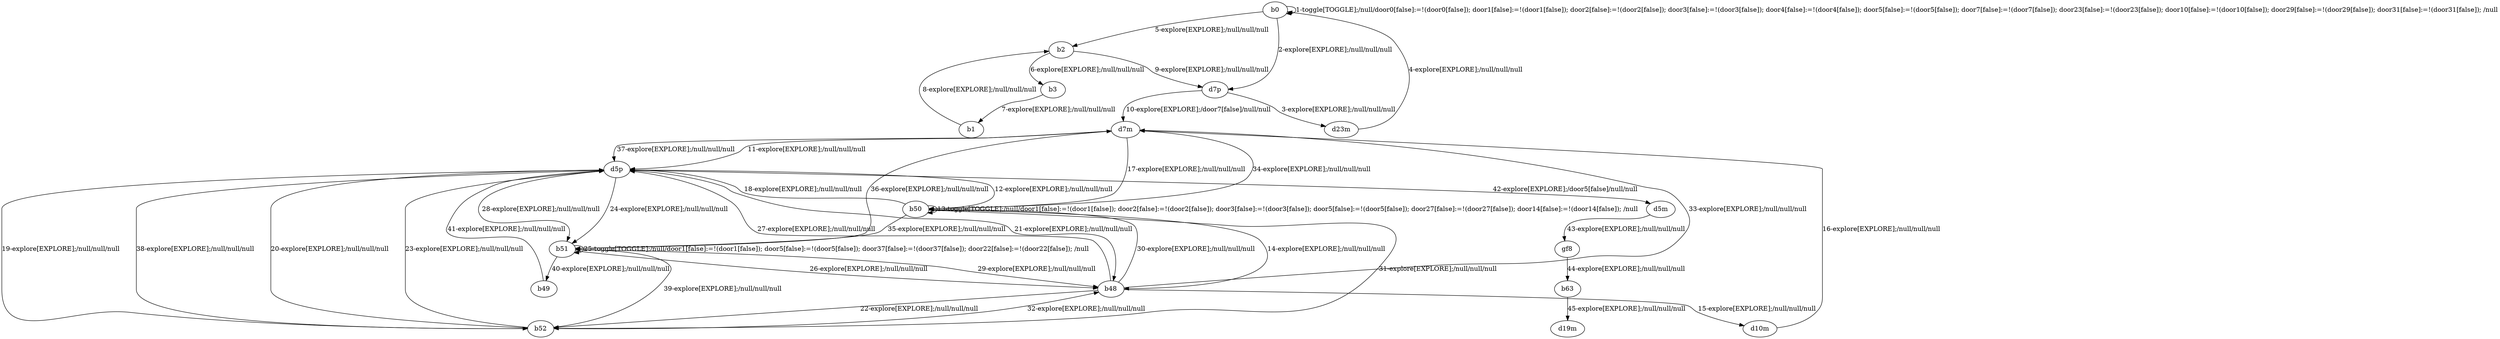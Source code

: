 # Total number of goals covered by this test: 5
# d5p --> b52
# b52 --> b51
# d5m --> gf8
# gf8 --> b63
# b63 --> d19m

digraph g {
"b0" -> "b0" [label = "1-toggle[TOGGLE];/null/door0[false]:=!(door0[false]); door1[false]:=!(door1[false]); door2[false]:=!(door2[false]); door3[false]:=!(door3[false]); door4[false]:=!(door4[false]); door5[false]:=!(door5[false]); door7[false]:=!(door7[false]); door23[false]:=!(door23[false]); door10[false]:=!(door10[false]); door29[false]:=!(door29[false]); door31[false]:=!(door31[false]); /null"];
"b0" -> "d7p" [label = "2-explore[EXPLORE];/null/null/null"];
"d7p" -> "d23m" [label = "3-explore[EXPLORE];/null/null/null"];
"d23m" -> "b0" [label = "4-explore[EXPLORE];/null/null/null"];
"b0" -> "b2" [label = "5-explore[EXPLORE];/null/null/null"];
"b2" -> "b3" [label = "6-explore[EXPLORE];/null/null/null"];
"b3" -> "b1" [label = "7-explore[EXPLORE];/null/null/null"];
"b1" -> "b2" [label = "8-explore[EXPLORE];/null/null/null"];
"b2" -> "d7p" [label = "9-explore[EXPLORE];/null/null/null"];
"d7p" -> "d7m" [label = "10-explore[EXPLORE];/door7[false]/null/null"];
"d7m" -> "d5p" [label = "11-explore[EXPLORE];/null/null/null"];
"d5p" -> "b50" [label = "12-explore[EXPLORE];/null/null/null"];
"b50" -> "b50" [label = "13-toggle[TOGGLE];/null/door1[false]:=!(door1[false]); door2[false]:=!(door2[false]); door3[false]:=!(door3[false]); door5[false]:=!(door5[false]); door27[false]:=!(door27[false]); door14[false]:=!(door14[false]); /null"];
"b50" -> "b48" [label = "14-explore[EXPLORE];/null/null/null"];
"b48" -> "d10m" [label = "15-explore[EXPLORE];/null/null/null"];
"d10m" -> "d7m" [label = "16-explore[EXPLORE];/null/null/null"];
"d7m" -> "b50" [label = "17-explore[EXPLORE];/null/null/null"];
"b50" -> "d5p" [label = "18-explore[EXPLORE];/null/null/null"];
"d5p" -> "b52" [label = "19-explore[EXPLORE];/null/null/null"];
"b52" -> "d5p" [label = "20-explore[EXPLORE];/null/null/null"];
"d5p" -> "b48" [label = "21-explore[EXPLORE];/null/null/null"];
"b48" -> "b52" [label = "22-explore[EXPLORE];/null/null/null"];
"b52" -> "d5p" [label = "23-explore[EXPLORE];/null/null/null"];
"d5p" -> "b51" [label = "24-explore[EXPLORE];/null/null/null"];
"b51" -> "b51" [label = "25-toggle[TOGGLE];/null/door1[false]:=!(door1[false]); door5[false]:=!(door5[false]); door37[false]:=!(door37[false]); door22[false]:=!(door22[false]); /null"];
"b51" -> "b48" [label = "26-explore[EXPLORE];/null/null/null"];
"b48" -> "d5p" [label = "27-explore[EXPLORE];/null/null/null"];
"d5p" -> "b51" [label = "28-explore[EXPLORE];/null/null/null"];
"b51" -> "b48" [label = "29-explore[EXPLORE];/null/null/null"];
"b48" -> "b50" [label = "30-explore[EXPLORE];/null/null/null"];
"b50" -> "b52" [label = "31-explore[EXPLORE];/null/null/null"];
"b52" -> "b48" [label = "32-explore[EXPLORE];/null/null/null"];
"b48" -> "d7m" [label = "33-explore[EXPLORE];/null/null/null"];
"d7m" -> "b50" [label = "34-explore[EXPLORE];/null/null/null"];
"b50" -> "b51" [label = "35-explore[EXPLORE];/null/null/null"];
"b51" -> "d7m" [label = "36-explore[EXPLORE];/null/null/null"];
"d7m" -> "d5p" [label = "37-explore[EXPLORE];/null/null/null"];
"d5p" -> "b52" [label = "38-explore[EXPLORE];/null/null/null"];
"b52" -> "b51" [label = "39-explore[EXPLORE];/null/null/null"];
"b51" -> "b49" [label = "40-explore[EXPLORE];/null/null/null"];
"b49" -> "d5p" [label = "41-explore[EXPLORE];/null/null/null"];
"d5p" -> "d5m" [label = "42-explore[EXPLORE];/door5[false]/null/null"];
"d5m" -> "gf8" [label = "43-explore[EXPLORE];/null/null/null"];
"gf8" -> "b63" [label = "44-explore[EXPLORE];/null/null/null"];
"b63" -> "d19m" [label = "45-explore[EXPLORE];/null/null/null"];
}
